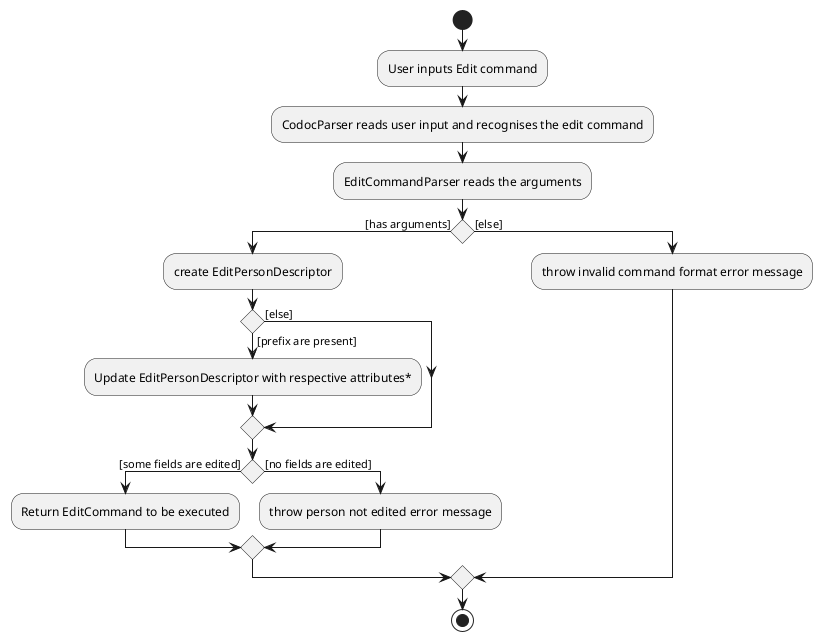 @startuml
start
:User inputs Edit command;
:CodocParser reads user input and recognises the edit command;
:EditCommandParser reads the arguments;

'Since the beta syntax does not support placing the condition outside the
'diamond we place it as the true branch instead.

if () then ([has arguments])
    :create EditPersonDescriptor;
    if () then ([prefix are present])
        :Update EditPersonDescriptor with respective attributes*;
    else ([else])
    endif
    if () then ([some fields are edited])
        :Return EditCommand to be executed;
    else ([no fields are edited])
        :throw person not edited error message;
    endif
else ([else])
    :throw invalid command format error message;
endif
stop
@enduml
